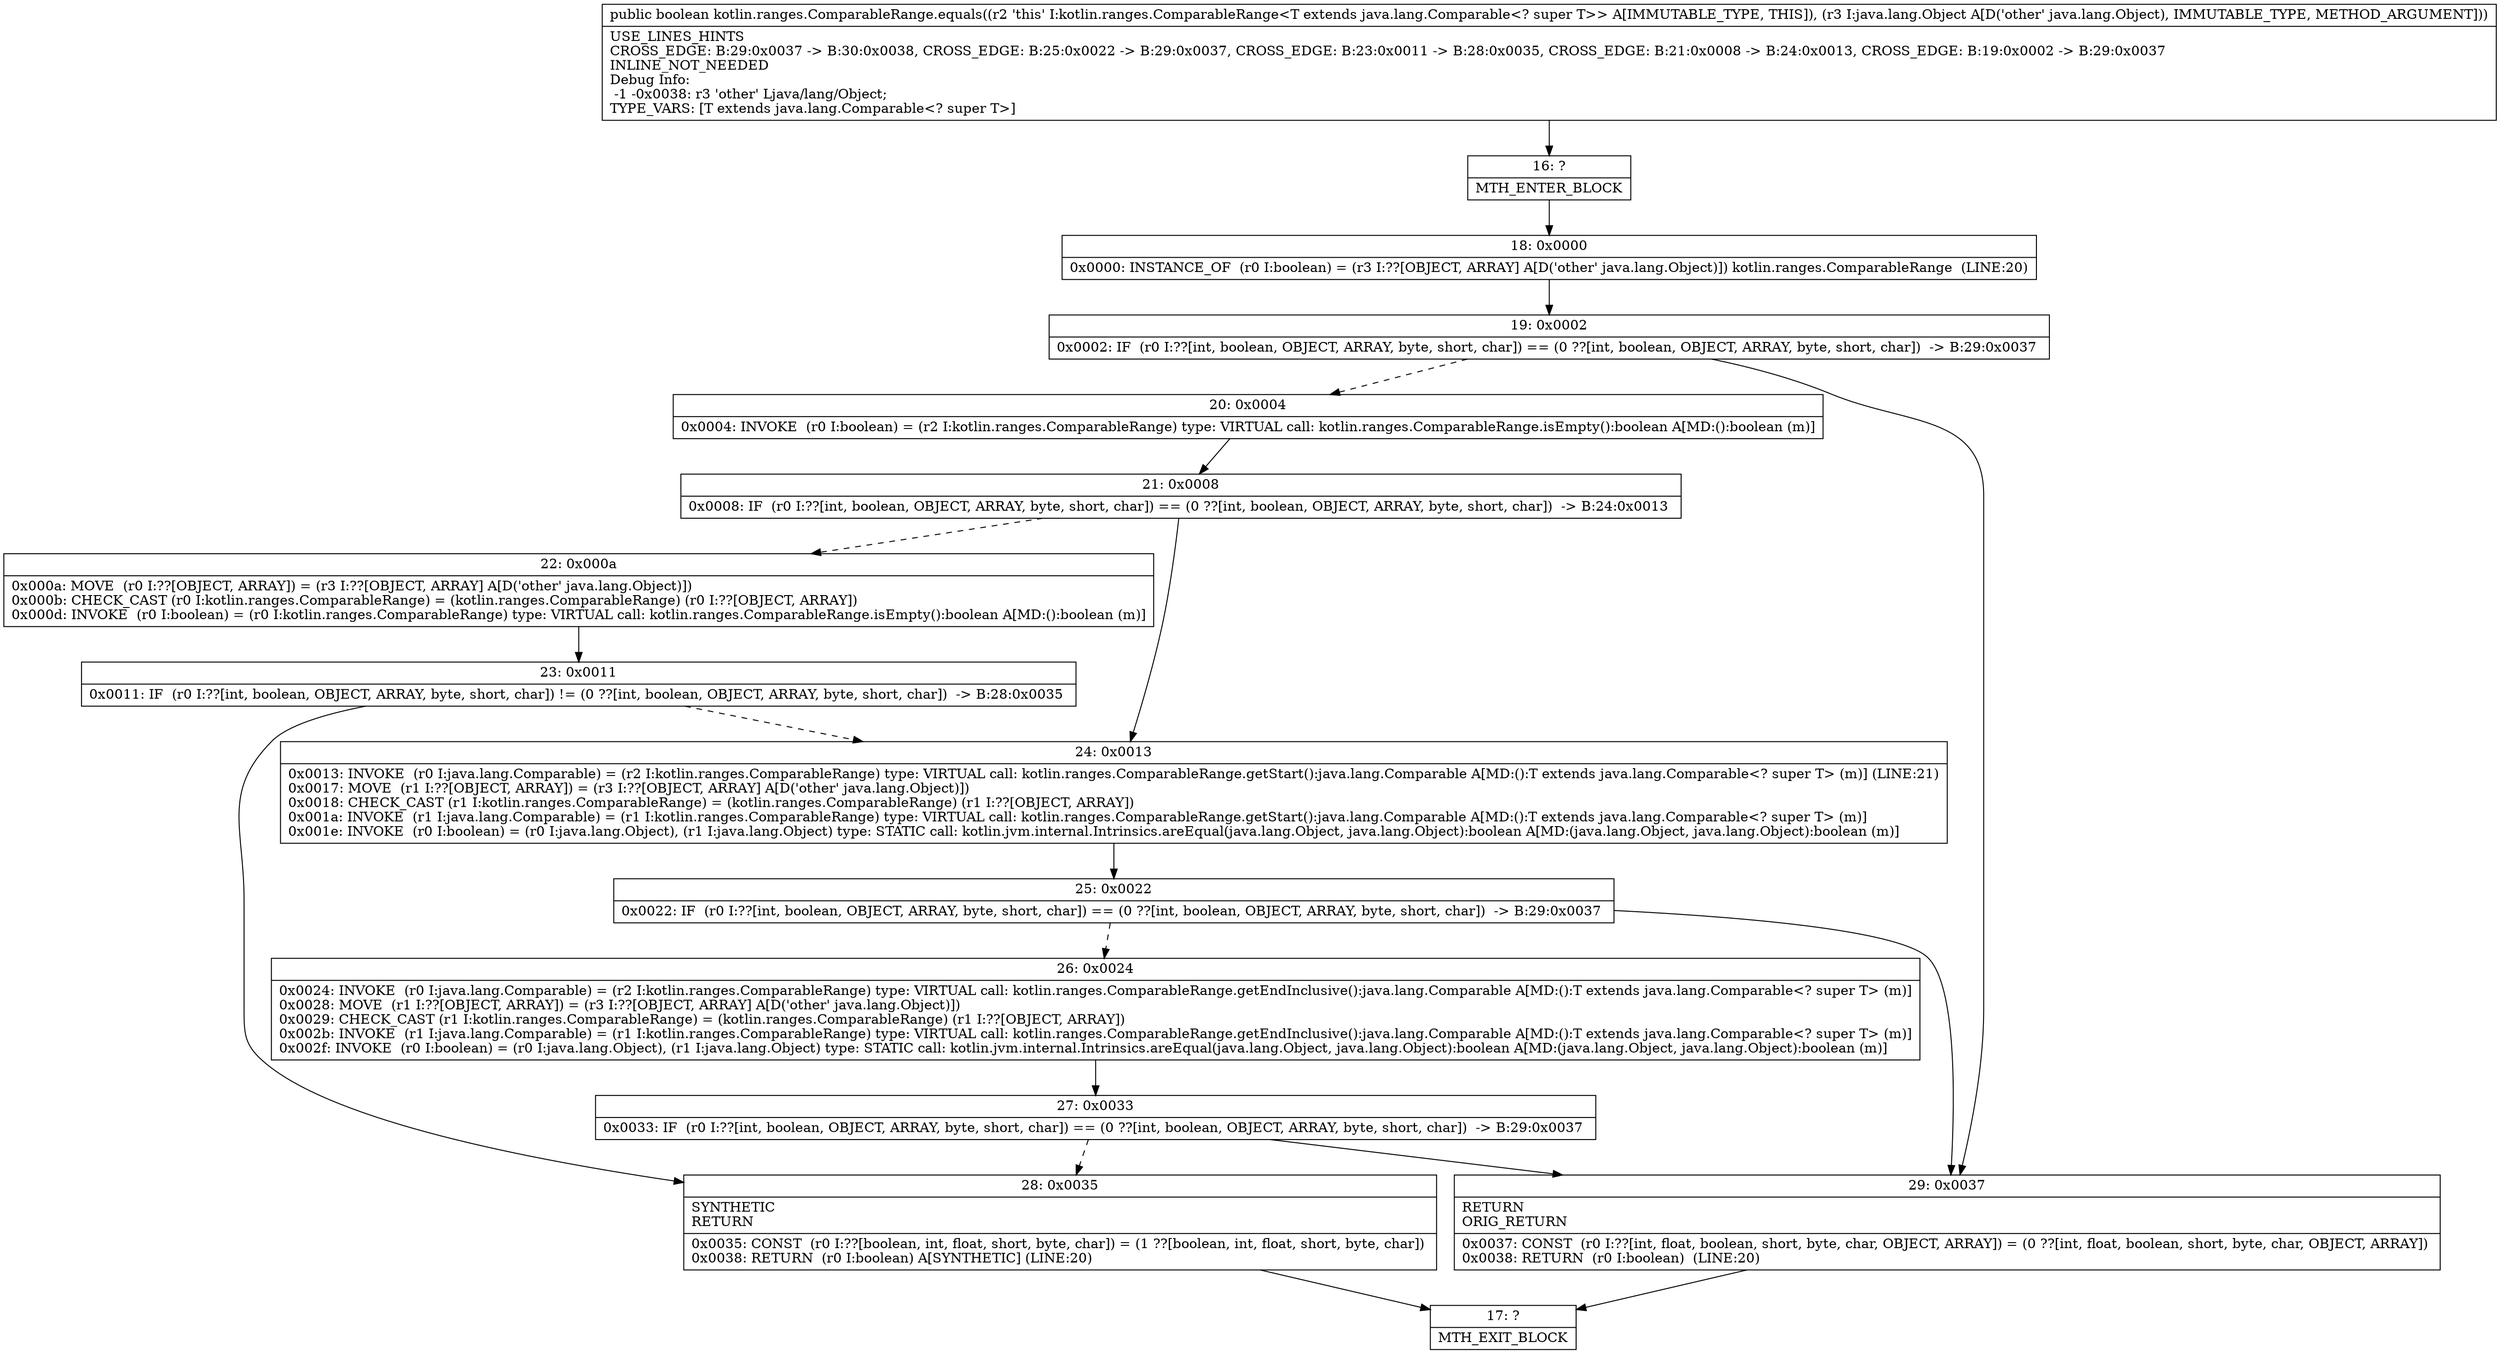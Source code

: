 digraph "CFG forkotlin.ranges.ComparableRange.equals(Ljava\/lang\/Object;)Z" {
Node_16 [shape=record,label="{16\:\ ?|MTH_ENTER_BLOCK\l}"];
Node_18 [shape=record,label="{18\:\ 0x0000|0x0000: INSTANCE_OF  (r0 I:boolean) = (r3 I:??[OBJECT, ARRAY] A[D('other' java.lang.Object)]) kotlin.ranges.ComparableRange  (LINE:20)\l}"];
Node_19 [shape=record,label="{19\:\ 0x0002|0x0002: IF  (r0 I:??[int, boolean, OBJECT, ARRAY, byte, short, char]) == (0 ??[int, boolean, OBJECT, ARRAY, byte, short, char])  \-\> B:29:0x0037 \l}"];
Node_20 [shape=record,label="{20\:\ 0x0004|0x0004: INVOKE  (r0 I:boolean) = (r2 I:kotlin.ranges.ComparableRange) type: VIRTUAL call: kotlin.ranges.ComparableRange.isEmpty():boolean A[MD:():boolean (m)]\l}"];
Node_21 [shape=record,label="{21\:\ 0x0008|0x0008: IF  (r0 I:??[int, boolean, OBJECT, ARRAY, byte, short, char]) == (0 ??[int, boolean, OBJECT, ARRAY, byte, short, char])  \-\> B:24:0x0013 \l}"];
Node_22 [shape=record,label="{22\:\ 0x000a|0x000a: MOVE  (r0 I:??[OBJECT, ARRAY]) = (r3 I:??[OBJECT, ARRAY] A[D('other' java.lang.Object)]) \l0x000b: CHECK_CAST (r0 I:kotlin.ranges.ComparableRange) = (kotlin.ranges.ComparableRange) (r0 I:??[OBJECT, ARRAY]) \l0x000d: INVOKE  (r0 I:boolean) = (r0 I:kotlin.ranges.ComparableRange) type: VIRTUAL call: kotlin.ranges.ComparableRange.isEmpty():boolean A[MD:():boolean (m)]\l}"];
Node_23 [shape=record,label="{23\:\ 0x0011|0x0011: IF  (r0 I:??[int, boolean, OBJECT, ARRAY, byte, short, char]) != (0 ??[int, boolean, OBJECT, ARRAY, byte, short, char])  \-\> B:28:0x0035 \l}"];
Node_28 [shape=record,label="{28\:\ 0x0035|SYNTHETIC\lRETURN\l|0x0035: CONST  (r0 I:??[boolean, int, float, short, byte, char]) = (1 ??[boolean, int, float, short, byte, char]) \l0x0038: RETURN  (r0 I:boolean) A[SYNTHETIC] (LINE:20)\l}"];
Node_17 [shape=record,label="{17\:\ ?|MTH_EXIT_BLOCK\l}"];
Node_24 [shape=record,label="{24\:\ 0x0013|0x0013: INVOKE  (r0 I:java.lang.Comparable) = (r2 I:kotlin.ranges.ComparableRange) type: VIRTUAL call: kotlin.ranges.ComparableRange.getStart():java.lang.Comparable A[MD:():T extends java.lang.Comparable\<? super T\> (m)] (LINE:21)\l0x0017: MOVE  (r1 I:??[OBJECT, ARRAY]) = (r3 I:??[OBJECT, ARRAY] A[D('other' java.lang.Object)]) \l0x0018: CHECK_CAST (r1 I:kotlin.ranges.ComparableRange) = (kotlin.ranges.ComparableRange) (r1 I:??[OBJECT, ARRAY]) \l0x001a: INVOKE  (r1 I:java.lang.Comparable) = (r1 I:kotlin.ranges.ComparableRange) type: VIRTUAL call: kotlin.ranges.ComparableRange.getStart():java.lang.Comparable A[MD:():T extends java.lang.Comparable\<? super T\> (m)]\l0x001e: INVOKE  (r0 I:boolean) = (r0 I:java.lang.Object), (r1 I:java.lang.Object) type: STATIC call: kotlin.jvm.internal.Intrinsics.areEqual(java.lang.Object, java.lang.Object):boolean A[MD:(java.lang.Object, java.lang.Object):boolean (m)]\l}"];
Node_25 [shape=record,label="{25\:\ 0x0022|0x0022: IF  (r0 I:??[int, boolean, OBJECT, ARRAY, byte, short, char]) == (0 ??[int, boolean, OBJECT, ARRAY, byte, short, char])  \-\> B:29:0x0037 \l}"];
Node_26 [shape=record,label="{26\:\ 0x0024|0x0024: INVOKE  (r0 I:java.lang.Comparable) = (r2 I:kotlin.ranges.ComparableRange) type: VIRTUAL call: kotlin.ranges.ComparableRange.getEndInclusive():java.lang.Comparable A[MD:():T extends java.lang.Comparable\<? super T\> (m)]\l0x0028: MOVE  (r1 I:??[OBJECT, ARRAY]) = (r3 I:??[OBJECT, ARRAY] A[D('other' java.lang.Object)]) \l0x0029: CHECK_CAST (r1 I:kotlin.ranges.ComparableRange) = (kotlin.ranges.ComparableRange) (r1 I:??[OBJECT, ARRAY]) \l0x002b: INVOKE  (r1 I:java.lang.Comparable) = (r1 I:kotlin.ranges.ComparableRange) type: VIRTUAL call: kotlin.ranges.ComparableRange.getEndInclusive():java.lang.Comparable A[MD:():T extends java.lang.Comparable\<? super T\> (m)]\l0x002f: INVOKE  (r0 I:boolean) = (r0 I:java.lang.Object), (r1 I:java.lang.Object) type: STATIC call: kotlin.jvm.internal.Intrinsics.areEqual(java.lang.Object, java.lang.Object):boolean A[MD:(java.lang.Object, java.lang.Object):boolean (m)]\l}"];
Node_27 [shape=record,label="{27\:\ 0x0033|0x0033: IF  (r0 I:??[int, boolean, OBJECT, ARRAY, byte, short, char]) == (0 ??[int, boolean, OBJECT, ARRAY, byte, short, char])  \-\> B:29:0x0037 \l}"];
Node_29 [shape=record,label="{29\:\ 0x0037|RETURN\lORIG_RETURN\l|0x0037: CONST  (r0 I:??[int, float, boolean, short, byte, char, OBJECT, ARRAY]) = (0 ??[int, float, boolean, short, byte, char, OBJECT, ARRAY]) \l0x0038: RETURN  (r0 I:boolean)  (LINE:20)\l}"];
MethodNode[shape=record,label="{public boolean kotlin.ranges.ComparableRange.equals((r2 'this' I:kotlin.ranges.ComparableRange\<T extends java.lang.Comparable\<? super T\>\> A[IMMUTABLE_TYPE, THIS]), (r3 I:java.lang.Object A[D('other' java.lang.Object), IMMUTABLE_TYPE, METHOD_ARGUMENT]))  | USE_LINES_HINTS\lCROSS_EDGE: B:29:0x0037 \-\> B:30:0x0038, CROSS_EDGE: B:25:0x0022 \-\> B:29:0x0037, CROSS_EDGE: B:23:0x0011 \-\> B:28:0x0035, CROSS_EDGE: B:21:0x0008 \-\> B:24:0x0013, CROSS_EDGE: B:19:0x0002 \-\> B:29:0x0037\lINLINE_NOT_NEEDED\lDebug Info:\l  \-1 \-0x0038: r3 'other' Ljava\/lang\/Object;\lTYPE_VARS: [T extends java.lang.Comparable\<? super T\>]\l}"];
MethodNode -> Node_16;Node_16 -> Node_18;
Node_18 -> Node_19;
Node_19 -> Node_20[style=dashed];
Node_19 -> Node_29;
Node_20 -> Node_21;
Node_21 -> Node_22[style=dashed];
Node_21 -> Node_24;
Node_22 -> Node_23;
Node_23 -> Node_24[style=dashed];
Node_23 -> Node_28;
Node_28 -> Node_17;
Node_24 -> Node_25;
Node_25 -> Node_26[style=dashed];
Node_25 -> Node_29;
Node_26 -> Node_27;
Node_27 -> Node_28[style=dashed];
Node_27 -> Node_29;
Node_29 -> Node_17;
}

